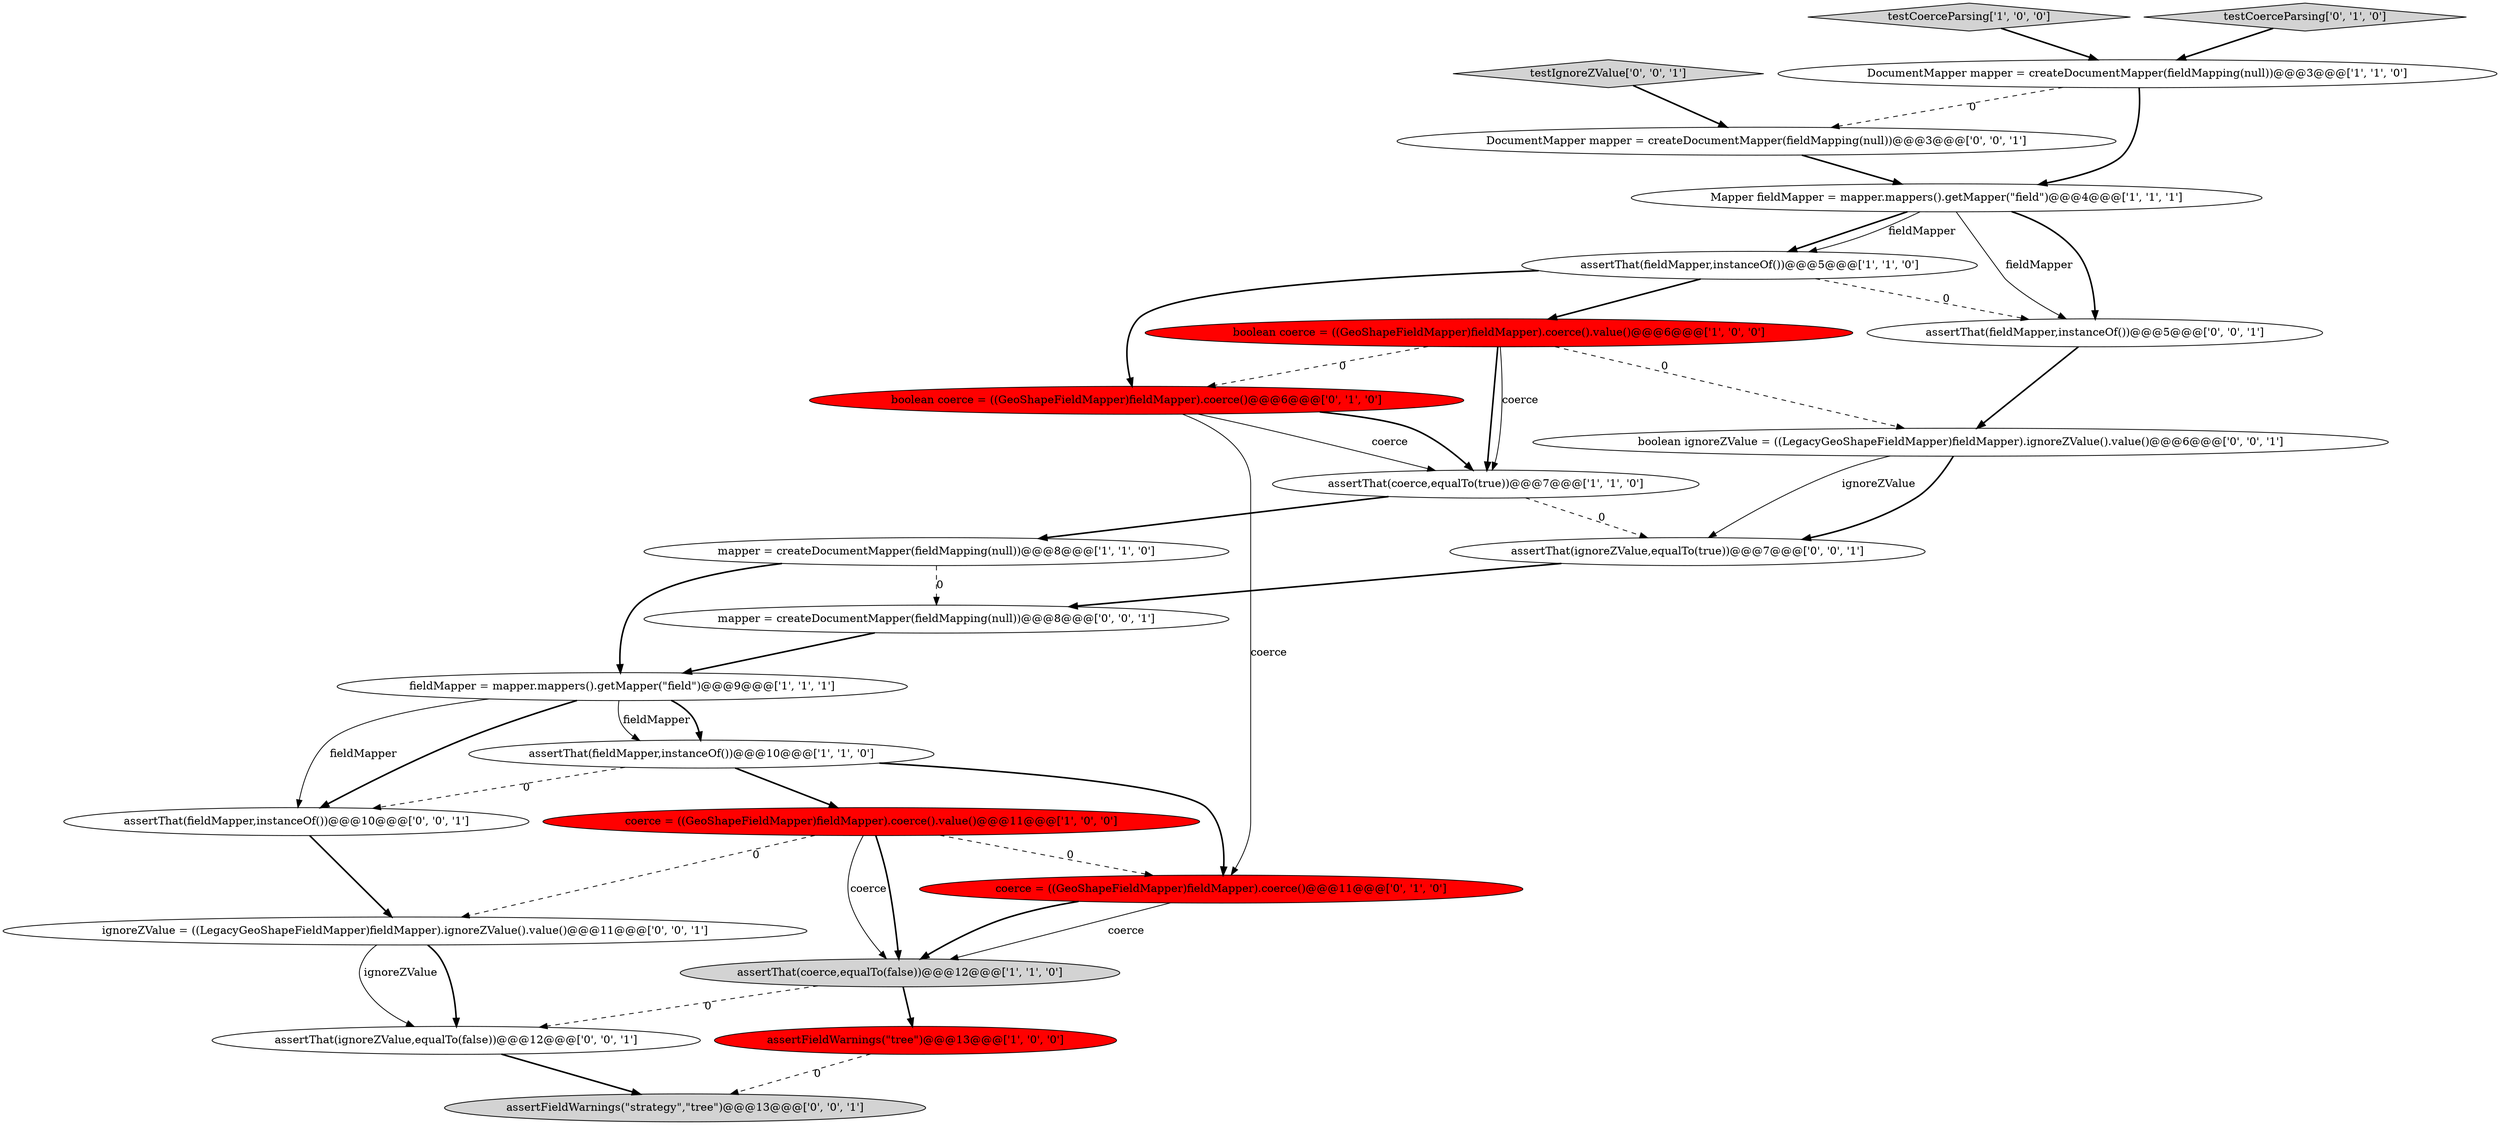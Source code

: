 digraph {
19 [style = filled, label = "mapper = createDocumentMapper(fieldMapping(null))@@@8@@@['0', '0', '1']", fillcolor = white, shape = ellipse image = "AAA0AAABBB3BBB"];
6 [style = filled, label = "mapper = createDocumentMapper(fieldMapping(null))@@@8@@@['1', '1', '0']", fillcolor = white, shape = ellipse image = "AAA0AAABBB1BBB"];
21 [style = filled, label = "boolean ignoreZValue = ((LegacyGeoShapeFieldMapper)fieldMapper).ignoreZValue().value()@@@6@@@['0', '0', '1']", fillcolor = white, shape = ellipse image = "AAA0AAABBB3BBB"];
20 [style = filled, label = "assertThat(fieldMapper,instanceOf())@@@5@@@['0', '0', '1']", fillcolor = white, shape = ellipse image = "AAA0AAABBB3BBB"];
13 [style = filled, label = "coerce = ((GeoShapeFieldMapper)fieldMapper).coerce()@@@11@@@['0', '1', '0']", fillcolor = red, shape = ellipse image = "AAA1AAABBB2BBB"];
11 [style = filled, label = "testCoerceParsing['1', '0', '0']", fillcolor = lightgray, shape = diamond image = "AAA0AAABBB1BBB"];
12 [style = filled, label = "boolean coerce = ((GeoShapeFieldMapper)fieldMapper).coerce()@@@6@@@['0', '1', '0']", fillcolor = red, shape = ellipse image = "AAA1AAABBB2BBB"];
17 [style = filled, label = "assertFieldWarnings(\"strategy\",\"tree\")@@@13@@@['0', '0', '1']", fillcolor = lightgray, shape = ellipse image = "AAA0AAABBB3BBB"];
10 [style = filled, label = "assertThat(fieldMapper,instanceOf())@@@5@@@['1', '1', '0']", fillcolor = white, shape = ellipse image = "AAA0AAABBB1BBB"];
4 [style = filled, label = "coerce = ((GeoShapeFieldMapper)fieldMapper).coerce().value()@@@11@@@['1', '0', '0']", fillcolor = red, shape = ellipse image = "AAA1AAABBB1BBB"];
5 [style = filled, label = "Mapper fieldMapper = mapper.mappers().getMapper(\"field\")@@@4@@@['1', '1', '1']", fillcolor = white, shape = ellipse image = "AAA0AAABBB1BBB"];
2 [style = filled, label = "boolean coerce = ((GeoShapeFieldMapper)fieldMapper).coerce().value()@@@6@@@['1', '0', '0']", fillcolor = red, shape = ellipse image = "AAA1AAABBB1BBB"];
24 [style = filled, label = "assertThat(ignoreZValue,equalTo(true))@@@7@@@['0', '0', '1']", fillcolor = white, shape = ellipse image = "AAA0AAABBB3BBB"];
23 [style = filled, label = "assertThat(ignoreZValue,equalTo(false))@@@12@@@['0', '0', '1']", fillcolor = white, shape = ellipse image = "AAA0AAABBB3BBB"];
1 [style = filled, label = "assertFieldWarnings(\"tree\")@@@13@@@['1', '0', '0']", fillcolor = red, shape = ellipse image = "AAA1AAABBB1BBB"];
8 [style = filled, label = "assertThat(coerce,equalTo(true))@@@7@@@['1', '1', '0']", fillcolor = white, shape = ellipse image = "AAA0AAABBB1BBB"];
15 [style = filled, label = "DocumentMapper mapper = createDocumentMapper(fieldMapping(null))@@@3@@@['0', '0', '1']", fillcolor = white, shape = ellipse image = "AAA0AAABBB3BBB"];
22 [style = filled, label = "ignoreZValue = ((LegacyGeoShapeFieldMapper)fieldMapper).ignoreZValue().value()@@@11@@@['0', '0', '1']", fillcolor = white, shape = ellipse image = "AAA0AAABBB3BBB"];
3 [style = filled, label = "fieldMapper = mapper.mappers().getMapper(\"field\")@@@9@@@['1', '1', '1']", fillcolor = white, shape = ellipse image = "AAA0AAABBB1BBB"];
16 [style = filled, label = "assertThat(fieldMapper,instanceOf())@@@10@@@['0', '0', '1']", fillcolor = white, shape = ellipse image = "AAA0AAABBB3BBB"];
9 [style = filled, label = "assertThat(fieldMapper,instanceOf())@@@10@@@['1', '1', '0']", fillcolor = white, shape = ellipse image = "AAA0AAABBB1BBB"];
0 [style = filled, label = "assertThat(coerce,equalTo(false))@@@12@@@['1', '1', '0']", fillcolor = lightgray, shape = ellipse image = "AAA0AAABBB1BBB"];
18 [style = filled, label = "testIgnoreZValue['0', '0', '1']", fillcolor = lightgray, shape = diamond image = "AAA0AAABBB3BBB"];
14 [style = filled, label = "testCoerceParsing['0', '1', '0']", fillcolor = lightgray, shape = diamond image = "AAA0AAABBB2BBB"];
7 [style = filled, label = "DocumentMapper mapper = createDocumentMapper(fieldMapping(null))@@@3@@@['1', '1', '0']", fillcolor = white, shape = ellipse image = "AAA0AAABBB1BBB"];
5->10 [style = bold, label=""];
6->3 [style = bold, label=""];
9->16 [style = dashed, label="0"];
24->19 [style = bold, label=""];
21->24 [style = solid, label="ignoreZValue"];
4->0 [style = solid, label="coerce"];
5->20 [style = bold, label=""];
0->23 [style = dashed, label="0"];
9->4 [style = bold, label=""];
3->9 [style = solid, label="fieldMapper"];
18->15 [style = bold, label=""];
12->8 [style = solid, label="coerce"];
8->6 [style = bold, label=""];
21->24 [style = bold, label=""];
4->22 [style = dashed, label="0"];
3->16 [style = bold, label=""];
8->24 [style = dashed, label="0"];
16->22 [style = bold, label=""];
22->23 [style = bold, label=""];
15->5 [style = bold, label=""];
4->0 [style = bold, label=""];
14->7 [style = bold, label=""];
20->21 [style = bold, label=""];
3->9 [style = bold, label=""];
2->12 [style = dashed, label="0"];
5->10 [style = solid, label="fieldMapper"];
7->5 [style = bold, label=""];
1->17 [style = dashed, label="0"];
22->23 [style = solid, label="ignoreZValue"];
12->13 [style = solid, label="coerce"];
2->21 [style = dashed, label="0"];
2->8 [style = solid, label="coerce"];
10->12 [style = bold, label=""];
12->8 [style = bold, label=""];
0->1 [style = bold, label=""];
6->19 [style = dashed, label="0"];
7->15 [style = dashed, label="0"];
13->0 [style = solid, label="coerce"];
3->16 [style = solid, label="fieldMapper"];
23->17 [style = bold, label=""];
10->20 [style = dashed, label="0"];
10->2 [style = bold, label=""];
4->13 [style = dashed, label="0"];
19->3 [style = bold, label=""];
11->7 [style = bold, label=""];
2->8 [style = bold, label=""];
13->0 [style = bold, label=""];
9->13 [style = bold, label=""];
5->20 [style = solid, label="fieldMapper"];
}
